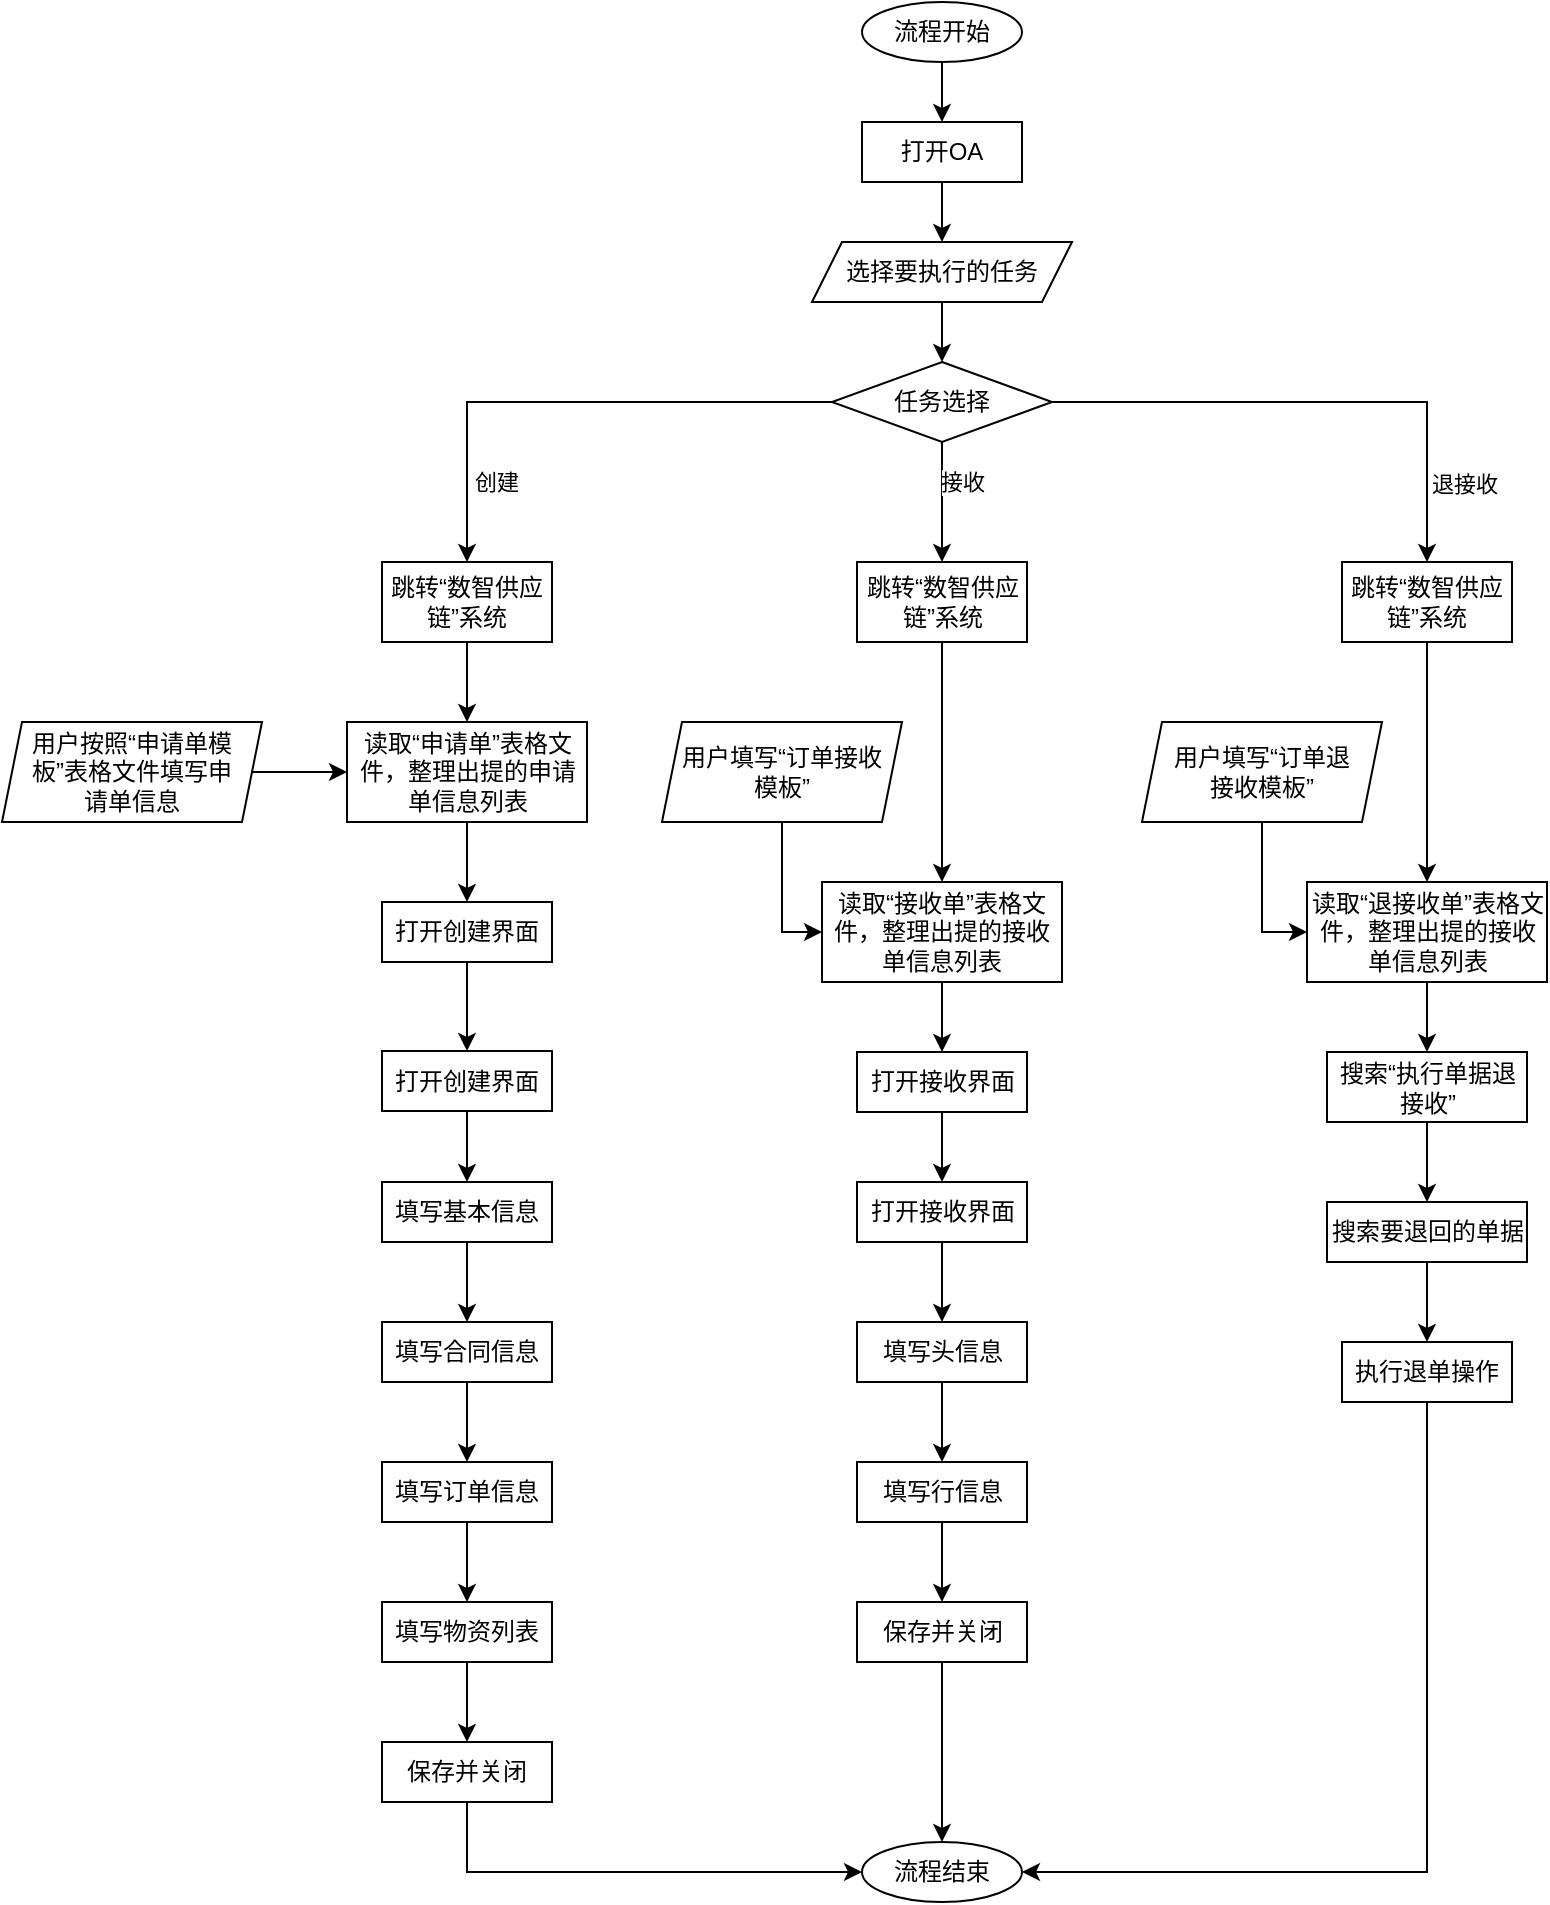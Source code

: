 <mxfile version="27.0.3">
  <diagram id="C5RBs43oDa-KdzZeNtuy" name="Page-1">
    <mxGraphModel dx="1705" dy="882" grid="1" gridSize="10" guides="1" tooltips="1" connect="1" arrows="1" fold="1" page="1" pageScale="1" pageWidth="827" pageHeight="1169" math="0" shadow="0">
      <root>
        <mxCell id="WIyWlLk6GJQsqaUBKTNV-0" />
        <mxCell id="WIyWlLk6GJQsqaUBKTNV-1" parent="WIyWlLk6GJQsqaUBKTNV-0" />
        <mxCell id="DVGuRSDHm46C6rylTjXm-2" style="edgeStyle=orthogonalEdgeStyle;rounded=0;orthogonalLoop=1;jettySize=auto;html=1;exitX=0.5;exitY=1;exitDx=0;exitDy=0;entryX=0.5;entryY=0;entryDx=0;entryDy=0;" edge="1" parent="WIyWlLk6GJQsqaUBKTNV-1" source="DVGuRSDHm46C6rylTjXm-0" target="DVGuRSDHm46C6rylTjXm-1">
          <mxGeometry relative="1" as="geometry" />
        </mxCell>
        <mxCell id="DVGuRSDHm46C6rylTjXm-0" value="流程开始" style="ellipse;whiteSpace=wrap;html=1;" vertex="1" parent="WIyWlLk6GJQsqaUBKTNV-1">
          <mxGeometry x="180" y="30" width="80" height="30" as="geometry" />
        </mxCell>
        <mxCell id="DVGuRSDHm46C6rylTjXm-8" style="edgeStyle=orthogonalEdgeStyle;rounded=0;orthogonalLoop=1;jettySize=auto;html=1;exitX=0.5;exitY=1;exitDx=0;exitDy=0;entryX=0.5;entryY=0;entryDx=0;entryDy=0;" edge="1" parent="WIyWlLk6GJQsqaUBKTNV-1" source="DVGuRSDHm46C6rylTjXm-1" target="DVGuRSDHm46C6rylTjXm-3">
          <mxGeometry relative="1" as="geometry" />
        </mxCell>
        <mxCell id="DVGuRSDHm46C6rylTjXm-1" value="打开OA" style="rounded=0;whiteSpace=wrap;html=1;" vertex="1" parent="WIyWlLk6GJQsqaUBKTNV-1">
          <mxGeometry x="180" y="90" width="80" height="30" as="geometry" />
        </mxCell>
        <mxCell id="DVGuRSDHm46C6rylTjXm-7" style="edgeStyle=orthogonalEdgeStyle;rounded=0;orthogonalLoop=1;jettySize=auto;html=1;exitX=0.5;exitY=1;exitDx=0;exitDy=0;entryX=0.5;entryY=0;entryDx=0;entryDy=0;" edge="1" parent="WIyWlLk6GJQsqaUBKTNV-1" source="DVGuRSDHm46C6rylTjXm-3" target="DVGuRSDHm46C6rylTjXm-6">
          <mxGeometry relative="1" as="geometry" />
        </mxCell>
        <mxCell id="DVGuRSDHm46C6rylTjXm-3" value="选择要执行的任务" style="shape=parallelogram;perimeter=parallelogramPerimeter;whiteSpace=wrap;html=1;fixedSize=1;size=15;" vertex="1" parent="WIyWlLk6GJQsqaUBKTNV-1">
          <mxGeometry x="155" y="150" width="130" height="30" as="geometry" />
        </mxCell>
        <mxCell id="DVGuRSDHm46C6rylTjXm-10" style="edgeStyle=orthogonalEdgeStyle;rounded=0;orthogonalLoop=1;jettySize=auto;html=1;exitX=0;exitY=0.5;exitDx=0;exitDy=0;entryX=0.5;entryY=0;entryDx=0;entryDy=0;" edge="1" parent="WIyWlLk6GJQsqaUBKTNV-1" source="DVGuRSDHm46C6rylTjXm-6" target="DVGuRSDHm46C6rylTjXm-9">
          <mxGeometry relative="1" as="geometry" />
        </mxCell>
        <mxCell id="DVGuRSDHm46C6rylTjXm-16" value="创建" style="edgeLabel;html=1;align=center;verticalAlign=middle;resizable=0;points=[];" vertex="1" connectable="0" parent="DVGuRSDHm46C6rylTjXm-10">
          <mxGeometry x="0.322" y="3" relative="1" as="geometry">
            <mxPoint x="5" y="37" as="offset" />
          </mxGeometry>
        </mxCell>
        <mxCell id="DVGuRSDHm46C6rylTjXm-12" style="edgeStyle=orthogonalEdgeStyle;rounded=0;orthogonalLoop=1;jettySize=auto;html=1;exitX=0.5;exitY=1;exitDx=0;exitDy=0;entryX=0.5;entryY=0;entryDx=0;entryDy=0;" edge="1" parent="WIyWlLk6GJQsqaUBKTNV-1" source="DVGuRSDHm46C6rylTjXm-6" target="DVGuRSDHm46C6rylTjXm-11">
          <mxGeometry relative="1" as="geometry" />
        </mxCell>
        <mxCell id="DVGuRSDHm46C6rylTjXm-17" value="接收" style="edgeLabel;html=1;align=center;verticalAlign=middle;resizable=0;points=[];" vertex="1" connectable="0" parent="DVGuRSDHm46C6rylTjXm-12">
          <mxGeometry x="-0.639" y="2" relative="1" as="geometry">
            <mxPoint x="8" y="9" as="offset" />
          </mxGeometry>
        </mxCell>
        <mxCell id="DVGuRSDHm46C6rylTjXm-15" style="edgeStyle=orthogonalEdgeStyle;rounded=0;orthogonalLoop=1;jettySize=auto;html=1;exitX=1;exitY=0.5;exitDx=0;exitDy=0;entryX=0.5;entryY=0;entryDx=0;entryDy=0;" edge="1" parent="WIyWlLk6GJQsqaUBKTNV-1" source="DVGuRSDHm46C6rylTjXm-6" target="DVGuRSDHm46C6rylTjXm-14">
          <mxGeometry relative="1" as="geometry" />
        </mxCell>
        <mxCell id="DVGuRSDHm46C6rylTjXm-18" value="退接收" style="edgeLabel;html=1;align=center;verticalAlign=middle;resizable=0;points=[];" vertex="1" connectable="0" parent="DVGuRSDHm46C6rylTjXm-15">
          <mxGeometry x="0.479" y="2" relative="1" as="geometry">
            <mxPoint x="16" y="30" as="offset" />
          </mxGeometry>
        </mxCell>
        <mxCell id="DVGuRSDHm46C6rylTjXm-6" value="任务选择" style="rhombus;whiteSpace=wrap;html=1;" vertex="1" parent="WIyWlLk6GJQsqaUBKTNV-1">
          <mxGeometry x="165" y="210" width="110" height="40" as="geometry" />
        </mxCell>
        <mxCell id="DVGuRSDHm46C6rylTjXm-21" style="edgeStyle=orthogonalEdgeStyle;rounded=0;orthogonalLoop=1;jettySize=auto;html=1;exitX=0.5;exitY=1;exitDx=0;exitDy=0;entryX=0.5;entryY=0;entryDx=0;entryDy=0;" edge="1" parent="WIyWlLk6GJQsqaUBKTNV-1" source="DVGuRSDHm46C6rylTjXm-9" target="DVGuRSDHm46C6rylTjXm-19">
          <mxGeometry relative="1" as="geometry">
            <mxPoint x="-10" y="380" as="targetPoint" />
          </mxGeometry>
        </mxCell>
        <mxCell id="DVGuRSDHm46C6rylTjXm-9" value="跳转“数智供应链”系统" style="rounded=0;whiteSpace=wrap;html=1;" vertex="1" parent="WIyWlLk6GJQsqaUBKTNV-1">
          <mxGeometry x="-60" y="310" width="85" height="40" as="geometry" />
        </mxCell>
        <mxCell id="DVGuRSDHm46C6rylTjXm-39" style="edgeStyle=orthogonalEdgeStyle;rounded=0;orthogonalLoop=1;jettySize=auto;html=1;exitX=0.5;exitY=1;exitDx=0;exitDy=0;entryX=0.5;entryY=0;entryDx=0;entryDy=0;" edge="1" parent="WIyWlLk6GJQsqaUBKTNV-1" source="DVGuRSDHm46C6rylTjXm-11" target="DVGuRSDHm46C6rylTjXm-38">
          <mxGeometry relative="1" as="geometry" />
        </mxCell>
        <mxCell id="DVGuRSDHm46C6rylTjXm-11" value="跳转“数智供应链”系统" style="rounded=0;whiteSpace=wrap;html=1;" vertex="1" parent="WIyWlLk6GJQsqaUBKTNV-1">
          <mxGeometry x="177.5" y="310" width="85" height="40" as="geometry" />
        </mxCell>
        <mxCell id="DVGuRSDHm46C6rylTjXm-55" style="edgeStyle=orthogonalEdgeStyle;rounded=0;orthogonalLoop=1;jettySize=auto;html=1;exitX=0.5;exitY=1;exitDx=0;exitDy=0;entryX=0.5;entryY=0;entryDx=0;entryDy=0;" edge="1" parent="WIyWlLk6GJQsqaUBKTNV-1" source="DVGuRSDHm46C6rylTjXm-14" target="DVGuRSDHm46C6rylTjXm-54">
          <mxGeometry relative="1" as="geometry" />
        </mxCell>
        <mxCell id="DVGuRSDHm46C6rylTjXm-14" value="跳转“数智供应链”系统" style="rounded=0;whiteSpace=wrap;html=1;" vertex="1" parent="WIyWlLk6GJQsqaUBKTNV-1">
          <mxGeometry x="420" y="310" width="85" height="40" as="geometry" />
        </mxCell>
        <mxCell id="DVGuRSDHm46C6rylTjXm-24" style="edgeStyle=orthogonalEdgeStyle;rounded=0;orthogonalLoop=1;jettySize=auto;html=1;exitX=0.5;exitY=1;exitDx=0;exitDy=0;entryX=0.5;entryY=0;entryDx=0;entryDy=0;" edge="1" parent="WIyWlLk6GJQsqaUBKTNV-1" source="DVGuRSDHm46C6rylTjXm-19" target="DVGuRSDHm46C6rylTjXm-23">
          <mxGeometry relative="1" as="geometry">
            <mxPoint x="-17.5" y="440" as="sourcePoint" />
          </mxGeometry>
        </mxCell>
        <mxCell id="DVGuRSDHm46C6rylTjXm-19" value="读取“申请单”表格文件，整理出提的申请单信息列表" style="rounded=0;whiteSpace=wrap;html=1;" vertex="1" parent="WIyWlLk6GJQsqaUBKTNV-1">
          <mxGeometry x="-77.5" y="390" width="120" height="50" as="geometry" />
        </mxCell>
        <mxCell id="DVGuRSDHm46C6rylTjXm-22" style="edgeStyle=orthogonalEdgeStyle;rounded=0;orthogonalLoop=1;jettySize=auto;html=1;exitX=1;exitY=0.5;exitDx=0;exitDy=0;entryX=0;entryY=0.5;entryDx=0;entryDy=0;" edge="1" parent="WIyWlLk6GJQsqaUBKTNV-1" source="DVGuRSDHm46C6rylTjXm-20" target="DVGuRSDHm46C6rylTjXm-19">
          <mxGeometry relative="1" as="geometry">
            <mxPoint x="-77.5" y="415" as="targetPoint" />
          </mxGeometry>
        </mxCell>
        <mxCell id="DVGuRSDHm46C6rylTjXm-20" value="&lt;div&gt;用户按照“申请单模&lt;/div&gt;&lt;div&gt;板”表格文件填写申&lt;/div&gt;&lt;div&gt;请单信息&lt;/div&gt;" style="shape=parallelogram;perimeter=parallelogramPerimeter;whiteSpace=wrap;html=1;fixedSize=1;size=10;" vertex="1" parent="WIyWlLk6GJQsqaUBKTNV-1">
          <mxGeometry x="-250" y="390" width="130" height="50" as="geometry" />
        </mxCell>
        <mxCell id="DVGuRSDHm46C6rylTjXm-26" style="edgeStyle=orthogonalEdgeStyle;rounded=0;orthogonalLoop=1;jettySize=auto;html=1;exitX=0.5;exitY=1;exitDx=0;exitDy=0;entryX=0.5;entryY=0;entryDx=0;entryDy=0;" edge="1" parent="WIyWlLk6GJQsqaUBKTNV-1" source="DVGuRSDHm46C6rylTjXm-23" target="DVGuRSDHm46C6rylTjXm-25">
          <mxGeometry relative="1" as="geometry" />
        </mxCell>
        <mxCell id="DVGuRSDHm46C6rylTjXm-23" value="打开创建界面" style="rounded=0;whiteSpace=wrap;html=1;" vertex="1" parent="WIyWlLk6GJQsqaUBKTNV-1">
          <mxGeometry x="-60" y="480" width="85" height="30" as="geometry" />
        </mxCell>
        <mxCell id="DVGuRSDHm46C6rylTjXm-32" style="edgeStyle=orthogonalEdgeStyle;rounded=0;orthogonalLoop=1;jettySize=auto;html=1;exitX=0.5;exitY=1;exitDx=0;exitDy=0;entryX=0.5;entryY=0;entryDx=0;entryDy=0;" edge="1" parent="WIyWlLk6GJQsqaUBKTNV-1" source="DVGuRSDHm46C6rylTjXm-25" target="DVGuRSDHm46C6rylTjXm-27">
          <mxGeometry relative="1" as="geometry" />
        </mxCell>
        <mxCell id="DVGuRSDHm46C6rylTjXm-25" value="打开创建界面" style="rounded=0;whiteSpace=wrap;html=1;" vertex="1" parent="WIyWlLk6GJQsqaUBKTNV-1">
          <mxGeometry x="-60" y="554.5" width="85" height="30" as="geometry" />
        </mxCell>
        <mxCell id="DVGuRSDHm46C6rylTjXm-33" style="edgeStyle=orthogonalEdgeStyle;rounded=0;orthogonalLoop=1;jettySize=auto;html=1;exitX=0.5;exitY=1;exitDx=0;exitDy=0;entryX=0.5;entryY=0;entryDx=0;entryDy=0;" edge="1" parent="WIyWlLk6GJQsqaUBKTNV-1" source="DVGuRSDHm46C6rylTjXm-27" target="DVGuRSDHm46C6rylTjXm-28">
          <mxGeometry relative="1" as="geometry" />
        </mxCell>
        <mxCell id="DVGuRSDHm46C6rylTjXm-27" value="填写基本信息" style="rounded=0;whiteSpace=wrap;html=1;" vertex="1" parent="WIyWlLk6GJQsqaUBKTNV-1">
          <mxGeometry x="-60" y="620" width="85" height="30" as="geometry" />
        </mxCell>
        <mxCell id="DVGuRSDHm46C6rylTjXm-34" style="edgeStyle=orthogonalEdgeStyle;rounded=0;orthogonalLoop=1;jettySize=auto;html=1;exitX=0.5;exitY=1;exitDx=0;exitDy=0;entryX=0.5;entryY=0;entryDx=0;entryDy=0;" edge="1" parent="WIyWlLk6GJQsqaUBKTNV-1" source="DVGuRSDHm46C6rylTjXm-28" target="DVGuRSDHm46C6rylTjXm-29">
          <mxGeometry relative="1" as="geometry" />
        </mxCell>
        <mxCell id="DVGuRSDHm46C6rylTjXm-28" value="填写合同信息" style="rounded=0;whiteSpace=wrap;html=1;" vertex="1" parent="WIyWlLk6GJQsqaUBKTNV-1">
          <mxGeometry x="-60" y="690" width="85" height="30" as="geometry" />
        </mxCell>
        <mxCell id="DVGuRSDHm46C6rylTjXm-35" style="edgeStyle=orthogonalEdgeStyle;rounded=0;orthogonalLoop=1;jettySize=auto;html=1;exitX=0.5;exitY=1;exitDx=0;exitDy=0;entryX=0.5;entryY=0;entryDx=0;entryDy=0;" edge="1" parent="WIyWlLk6GJQsqaUBKTNV-1" source="DVGuRSDHm46C6rylTjXm-29" target="DVGuRSDHm46C6rylTjXm-30">
          <mxGeometry relative="1" as="geometry" />
        </mxCell>
        <mxCell id="DVGuRSDHm46C6rylTjXm-29" value="填写订单信息" style="rounded=0;whiteSpace=wrap;html=1;" vertex="1" parent="WIyWlLk6GJQsqaUBKTNV-1">
          <mxGeometry x="-60" y="760" width="85" height="30" as="geometry" />
        </mxCell>
        <mxCell id="DVGuRSDHm46C6rylTjXm-36" style="edgeStyle=orthogonalEdgeStyle;rounded=0;orthogonalLoop=1;jettySize=auto;html=1;exitX=0.5;exitY=1;exitDx=0;exitDy=0;entryX=0.5;entryY=0;entryDx=0;entryDy=0;" edge="1" parent="WIyWlLk6GJQsqaUBKTNV-1" source="DVGuRSDHm46C6rylTjXm-30" target="DVGuRSDHm46C6rylTjXm-31">
          <mxGeometry relative="1" as="geometry" />
        </mxCell>
        <mxCell id="DVGuRSDHm46C6rylTjXm-30" value="填写物资列表" style="rounded=0;whiteSpace=wrap;html=1;" vertex="1" parent="WIyWlLk6GJQsqaUBKTNV-1">
          <mxGeometry x="-60" y="830" width="85" height="30" as="geometry" />
        </mxCell>
        <mxCell id="DVGuRSDHm46C6rylTjXm-63" style="edgeStyle=orthogonalEdgeStyle;rounded=0;orthogonalLoop=1;jettySize=auto;html=1;exitX=0.5;exitY=1;exitDx=0;exitDy=0;entryX=0;entryY=0.5;entryDx=0;entryDy=0;" edge="1" parent="WIyWlLk6GJQsqaUBKTNV-1" source="DVGuRSDHm46C6rylTjXm-31" target="DVGuRSDHm46C6rylTjXm-62">
          <mxGeometry relative="1" as="geometry">
            <mxPoint x="200" y="980" as="targetPoint" />
          </mxGeometry>
        </mxCell>
        <mxCell id="DVGuRSDHm46C6rylTjXm-31" value="保存并关闭" style="rounded=0;whiteSpace=wrap;html=1;" vertex="1" parent="WIyWlLk6GJQsqaUBKTNV-1">
          <mxGeometry x="-60" y="900" width="85" height="30" as="geometry" />
        </mxCell>
        <mxCell id="DVGuRSDHm46C6rylTjXm-40" style="edgeStyle=orthogonalEdgeStyle;rounded=0;orthogonalLoop=1;jettySize=auto;html=1;exitX=0.5;exitY=1;exitDx=0;exitDy=0;entryX=0;entryY=0.5;entryDx=0;entryDy=0;" edge="1" parent="WIyWlLk6GJQsqaUBKTNV-1" source="DVGuRSDHm46C6rylTjXm-37" target="DVGuRSDHm46C6rylTjXm-38">
          <mxGeometry relative="1" as="geometry" />
        </mxCell>
        <mxCell id="DVGuRSDHm46C6rylTjXm-37" value="&lt;div&gt;用户填写“订单接收&lt;/div&gt;&lt;div&gt;模板”&lt;/div&gt;" style="shape=parallelogram;perimeter=parallelogramPerimeter;whiteSpace=wrap;html=1;fixedSize=1;size=10;" vertex="1" parent="WIyWlLk6GJQsqaUBKTNV-1">
          <mxGeometry x="80" y="390" width="120" height="50" as="geometry" />
        </mxCell>
        <mxCell id="DVGuRSDHm46C6rylTjXm-42" style="edgeStyle=orthogonalEdgeStyle;rounded=0;orthogonalLoop=1;jettySize=auto;html=1;exitX=0.5;exitY=1;exitDx=0;exitDy=0;entryX=0.5;entryY=0;entryDx=0;entryDy=0;" edge="1" parent="WIyWlLk6GJQsqaUBKTNV-1" source="DVGuRSDHm46C6rylTjXm-38" target="DVGuRSDHm46C6rylTjXm-41">
          <mxGeometry relative="1" as="geometry" />
        </mxCell>
        <mxCell id="DVGuRSDHm46C6rylTjXm-38" value="读取“接收单”表格文件，整理出提的接收单信息列表" style="rounded=0;whiteSpace=wrap;html=1;" vertex="1" parent="WIyWlLk6GJQsqaUBKTNV-1">
          <mxGeometry x="160" y="470" width="120" height="50" as="geometry" />
        </mxCell>
        <mxCell id="DVGuRSDHm46C6rylTjXm-44" style="edgeStyle=orthogonalEdgeStyle;rounded=0;orthogonalLoop=1;jettySize=auto;html=1;exitX=0.5;exitY=1;exitDx=0;exitDy=0;entryX=0.5;entryY=0;entryDx=0;entryDy=0;" edge="1" parent="WIyWlLk6GJQsqaUBKTNV-1" source="DVGuRSDHm46C6rylTjXm-41" target="DVGuRSDHm46C6rylTjXm-43">
          <mxGeometry relative="1" as="geometry" />
        </mxCell>
        <mxCell id="DVGuRSDHm46C6rylTjXm-41" value="打开接收界面" style="rounded=0;whiteSpace=wrap;html=1;" vertex="1" parent="WIyWlLk6GJQsqaUBKTNV-1">
          <mxGeometry x="177.5" y="555" width="85" height="30" as="geometry" />
        </mxCell>
        <mxCell id="DVGuRSDHm46C6rylTjXm-47" style="edgeStyle=orthogonalEdgeStyle;rounded=0;orthogonalLoop=1;jettySize=auto;html=1;exitX=0.5;exitY=1;exitDx=0;exitDy=0;entryX=0.5;entryY=0;entryDx=0;entryDy=0;" edge="1" parent="WIyWlLk6GJQsqaUBKTNV-1" source="DVGuRSDHm46C6rylTjXm-43" target="DVGuRSDHm46C6rylTjXm-45">
          <mxGeometry relative="1" as="geometry" />
        </mxCell>
        <mxCell id="DVGuRSDHm46C6rylTjXm-43" value="打开接收界面" style="rounded=0;whiteSpace=wrap;html=1;" vertex="1" parent="WIyWlLk6GJQsqaUBKTNV-1">
          <mxGeometry x="177.5" y="620" width="85" height="30" as="geometry" />
        </mxCell>
        <mxCell id="DVGuRSDHm46C6rylTjXm-49" style="edgeStyle=orthogonalEdgeStyle;rounded=0;orthogonalLoop=1;jettySize=auto;html=1;exitX=0.5;exitY=1;exitDx=0;exitDy=0;entryX=0.5;entryY=0;entryDx=0;entryDy=0;" edge="1" parent="WIyWlLk6GJQsqaUBKTNV-1" source="DVGuRSDHm46C6rylTjXm-45" target="DVGuRSDHm46C6rylTjXm-48">
          <mxGeometry relative="1" as="geometry" />
        </mxCell>
        <mxCell id="DVGuRSDHm46C6rylTjXm-45" value="填写头信息" style="rounded=0;whiteSpace=wrap;html=1;" vertex="1" parent="WIyWlLk6GJQsqaUBKTNV-1">
          <mxGeometry x="177.5" y="690" width="85" height="30" as="geometry" />
        </mxCell>
        <mxCell id="DVGuRSDHm46C6rylTjXm-51" style="edgeStyle=orthogonalEdgeStyle;rounded=0;orthogonalLoop=1;jettySize=auto;html=1;exitX=0.5;exitY=1;exitDx=0;exitDy=0;entryX=0.5;entryY=0;entryDx=0;entryDy=0;" edge="1" parent="WIyWlLk6GJQsqaUBKTNV-1" source="DVGuRSDHm46C6rylTjXm-48" target="DVGuRSDHm46C6rylTjXm-50">
          <mxGeometry relative="1" as="geometry" />
        </mxCell>
        <mxCell id="DVGuRSDHm46C6rylTjXm-48" value="填写行信息" style="rounded=0;whiteSpace=wrap;html=1;" vertex="1" parent="WIyWlLk6GJQsqaUBKTNV-1">
          <mxGeometry x="177.5" y="760" width="85" height="30" as="geometry" />
        </mxCell>
        <mxCell id="DVGuRSDHm46C6rylTjXm-64" style="edgeStyle=orthogonalEdgeStyle;rounded=0;orthogonalLoop=1;jettySize=auto;html=1;exitX=0.5;exitY=1;exitDx=0;exitDy=0;entryX=0.5;entryY=0;entryDx=0;entryDy=0;" edge="1" parent="WIyWlLk6GJQsqaUBKTNV-1" source="DVGuRSDHm46C6rylTjXm-50" target="DVGuRSDHm46C6rylTjXm-62">
          <mxGeometry relative="1" as="geometry">
            <mxPoint x="219.706" y="990" as="targetPoint" />
          </mxGeometry>
        </mxCell>
        <mxCell id="DVGuRSDHm46C6rylTjXm-50" value="保存并关闭" style="rounded=0;whiteSpace=wrap;html=1;" vertex="1" parent="WIyWlLk6GJQsqaUBKTNV-1">
          <mxGeometry x="177.5" y="830" width="85" height="30" as="geometry" />
        </mxCell>
        <mxCell id="DVGuRSDHm46C6rylTjXm-52" style="edgeStyle=orthogonalEdgeStyle;rounded=0;orthogonalLoop=1;jettySize=auto;html=1;exitX=0.5;exitY=1;exitDx=0;exitDy=0;entryX=0;entryY=0.5;entryDx=0;entryDy=0;" edge="1" parent="WIyWlLk6GJQsqaUBKTNV-1" source="DVGuRSDHm46C6rylTjXm-53" target="DVGuRSDHm46C6rylTjXm-54">
          <mxGeometry relative="1" as="geometry" />
        </mxCell>
        <mxCell id="DVGuRSDHm46C6rylTjXm-53" value="&lt;div&gt;用户填写“订单退&lt;/div&gt;&lt;div&gt;接收模板”&lt;/div&gt;" style="shape=parallelogram;perimeter=parallelogramPerimeter;whiteSpace=wrap;html=1;fixedSize=1;size=10;" vertex="1" parent="WIyWlLk6GJQsqaUBKTNV-1">
          <mxGeometry x="320" y="390" width="120" height="50" as="geometry" />
        </mxCell>
        <mxCell id="DVGuRSDHm46C6rylTjXm-58" style="edgeStyle=orthogonalEdgeStyle;rounded=0;orthogonalLoop=1;jettySize=auto;html=1;exitX=0.5;exitY=1;exitDx=0;exitDy=0;entryX=0.5;entryY=0;entryDx=0;entryDy=0;" edge="1" parent="WIyWlLk6GJQsqaUBKTNV-1" source="DVGuRSDHm46C6rylTjXm-54" target="DVGuRSDHm46C6rylTjXm-56">
          <mxGeometry relative="1" as="geometry" />
        </mxCell>
        <mxCell id="DVGuRSDHm46C6rylTjXm-54" value="读取“退接收单”表格文件，整理出提的接收单信息列表" style="rounded=0;whiteSpace=wrap;html=1;" vertex="1" parent="WIyWlLk6GJQsqaUBKTNV-1">
          <mxGeometry x="402.5" y="470" width="120" height="50" as="geometry" />
        </mxCell>
        <mxCell id="DVGuRSDHm46C6rylTjXm-59" style="edgeStyle=orthogonalEdgeStyle;rounded=0;orthogonalLoop=1;jettySize=auto;html=1;exitX=0.5;exitY=1;exitDx=0;exitDy=0;" edge="1" parent="WIyWlLk6GJQsqaUBKTNV-1" source="DVGuRSDHm46C6rylTjXm-56" target="DVGuRSDHm46C6rylTjXm-57">
          <mxGeometry relative="1" as="geometry" />
        </mxCell>
        <mxCell id="DVGuRSDHm46C6rylTjXm-56" value="搜索“执行单据退接收”" style="rounded=0;whiteSpace=wrap;html=1;" vertex="1" parent="WIyWlLk6GJQsqaUBKTNV-1">
          <mxGeometry x="412.5" y="555" width="100" height="35" as="geometry" />
        </mxCell>
        <mxCell id="DVGuRSDHm46C6rylTjXm-61" style="edgeStyle=orthogonalEdgeStyle;rounded=0;orthogonalLoop=1;jettySize=auto;html=1;exitX=0.5;exitY=1;exitDx=0;exitDy=0;entryX=0.5;entryY=0;entryDx=0;entryDy=0;" edge="1" parent="WIyWlLk6GJQsqaUBKTNV-1" source="DVGuRSDHm46C6rylTjXm-57" target="DVGuRSDHm46C6rylTjXm-60">
          <mxGeometry relative="1" as="geometry" />
        </mxCell>
        <mxCell id="DVGuRSDHm46C6rylTjXm-57" value="搜索要退回的单据" style="rounded=0;whiteSpace=wrap;html=1;" vertex="1" parent="WIyWlLk6GJQsqaUBKTNV-1">
          <mxGeometry x="412.5" y="630" width="100" height="30" as="geometry" />
        </mxCell>
        <mxCell id="DVGuRSDHm46C6rylTjXm-65" style="edgeStyle=orthogonalEdgeStyle;rounded=0;orthogonalLoop=1;jettySize=auto;html=1;exitX=0.5;exitY=1;exitDx=0;exitDy=0;entryX=1;entryY=0.5;entryDx=0;entryDy=0;" edge="1" parent="WIyWlLk6GJQsqaUBKTNV-1" source="DVGuRSDHm46C6rylTjXm-60" target="DVGuRSDHm46C6rylTjXm-62">
          <mxGeometry relative="1" as="geometry">
            <mxPoint x="260" y="970" as="targetPoint" />
          </mxGeometry>
        </mxCell>
        <mxCell id="DVGuRSDHm46C6rylTjXm-60" value="执行退单操作" style="rounded=0;whiteSpace=wrap;html=1;" vertex="1" parent="WIyWlLk6GJQsqaUBKTNV-1">
          <mxGeometry x="420" y="700" width="85" height="30" as="geometry" />
        </mxCell>
        <mxCell id="DVGuRSDHm46C6rylTjXm-62" value="&lt;div&gt;流程结束&lt;/div&gt;" style="ellipse;whiteSpace=wrap;html=1;" vertex="1" parent="WIyWlLk6GJQsqaUBKTNV-1">
          <mxGeometry x="180" y="950" width="80" height="30" as="geometry" />
        </mxCell>
      </root>
    </mxGraphModel>
  </diagram>
</mxfile>

